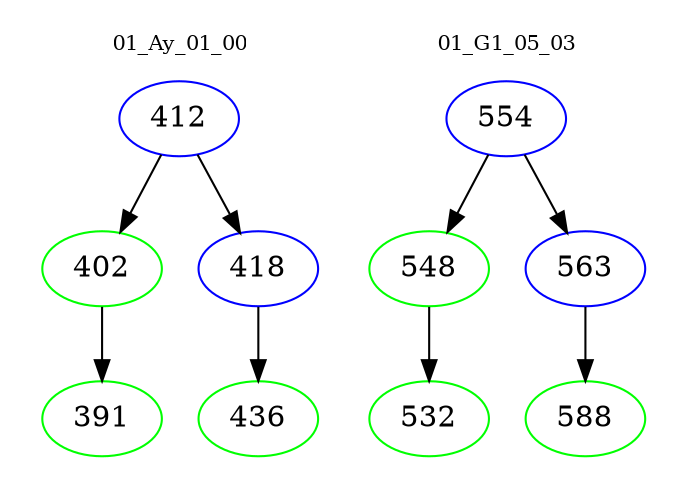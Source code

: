 digraph{
subgraph cluster_0 {
color = white
label = "01_Ay_01_00";
fontsize=10;
T0_412 [label="412", color="blue"]
T0_412 -> T0_402 [color="black"]
T0_402 [label="402", color="green"]
T0_402 -> T0_391 [color="black"]
T0_391 [label="391", color="green"]
T0_412 -> T0_418 [color="black"]
T0_418 [label="418", color="blue"]
T0_418 -> T0_436 [color="black"]
T0_436 [label="436", color="green"]
}
subgraph cluster_1 {
color = white
label = "01_G1_05_03";
fontsize=10;
T1_554 [label="554", color="blue"]
T1_554 -> T1_548 [color="black"]
T1_548 [label="548", color="green"]
T1_548 -> T1_532 [color="black"]
T1_532 [label="532", color="green"]
T1_554 -> T1_563 [color="black"]
T1_563 [label="563", color="blue"]
T1_563 -> T1_588 [color="black"]
T1_588 [label="588", color="green"]
}
}
